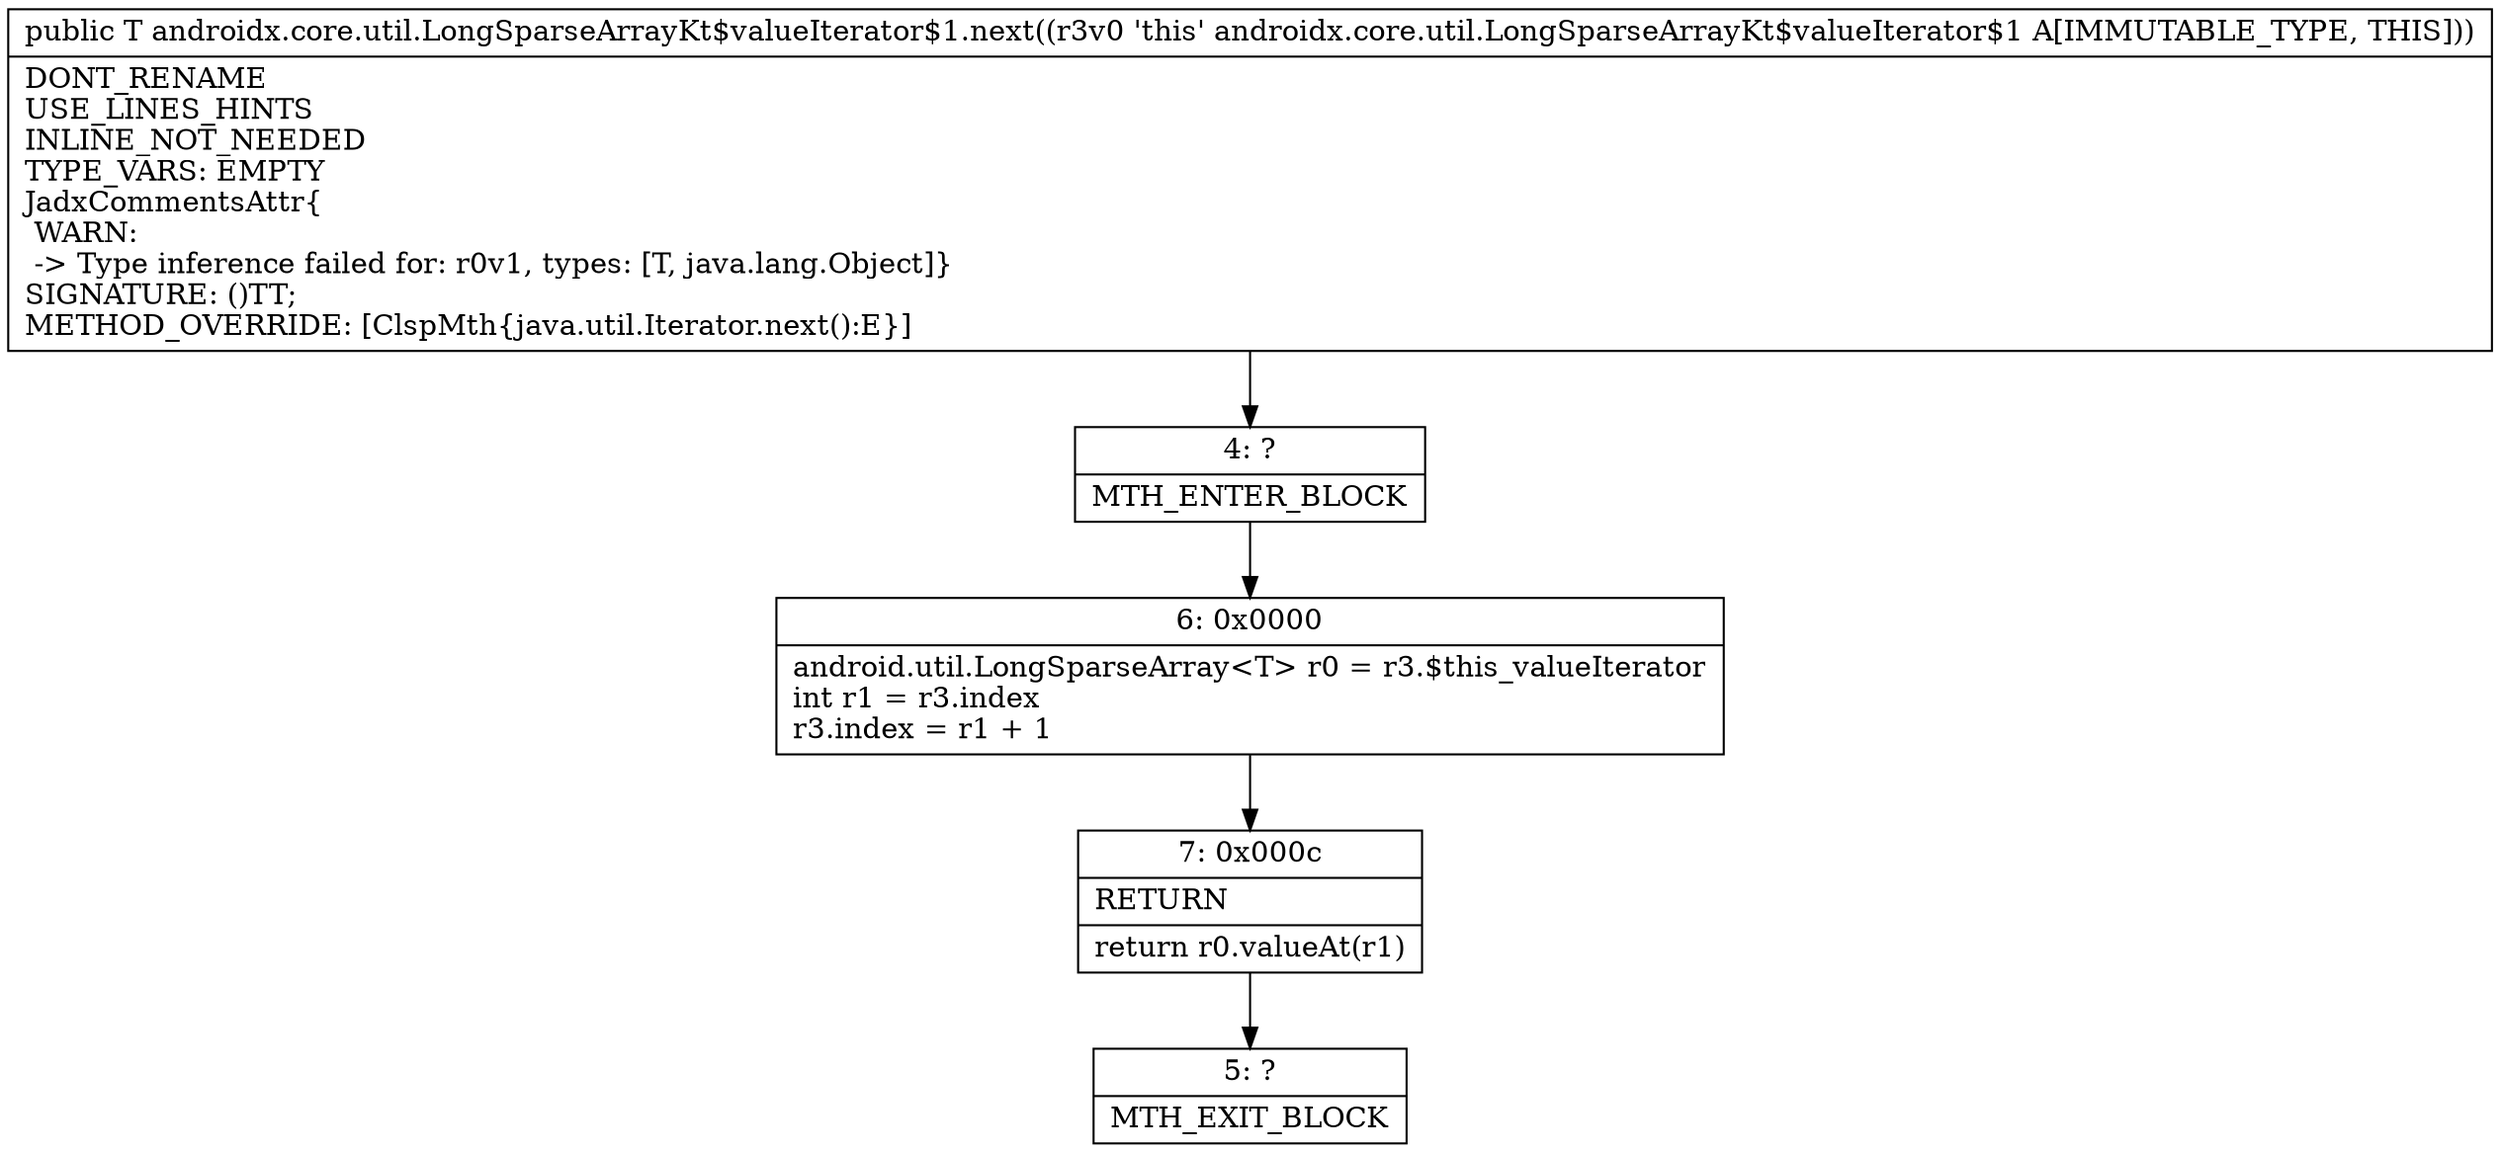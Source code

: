 digraph "CFG forandroidx.core.util.LongSparseArrayKt$valueIterator$1.next()Ljava\/lang\/Object;" {
Node_4 [shape=record,label="{4\:\ ?|MTH_ENTER_BLOCK\l}"];
Node_6 [shape=record,label="{6\:\ 0x0000|android.util.LongSparseArray\<T\> r0 = r3.$this_valueIterator\lint r1 = r3.index\lr3.index = r1 + 1\l}"];
Node_7 [shape=record,label="{7\:\ 0x000c|RETURN\l|return r0.valueAt(r1)\l}"];
Node_5 [shape=record,label="{5\:\ ?|MTH_EXIT_BLOCK\l}"];
MethodNode[shape=record,label="{public T androidx.core.util.LongSparseArrayKt$valueIterator$1.next((r3v0 'this' androidx.core.util.LongSparseArrayKt$valueIterator$1 A[IMMUTABLE_TYPE, THIS]))  | DONT_RENAME\lUSE_LINES_HINTS\lINLINE_NOT_NEEDED\lTYPE_VARS: EMPTY\lJadxCommentsAttr\{\l WARN: \l \-\> Type inference failed for: r0v1, types: [T, java.lang.Object]\}\lSIGNATURE: ()TT;\lMETHOD_OVERRIDE: [ClspMth\{java.util.Iterator.next():E\}]\l}"];
MethodNode -> Node_4;Node_4 -> Node_6;
Node_6 -> Node_7;
Node_7 -> Node_5;
}

